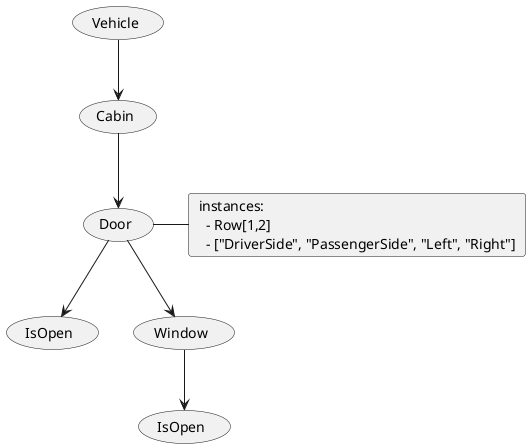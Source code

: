 @startuml
card "instances: \n  - Row[1,2] \n  - ["DriverSide", "PassengerSide", "Left", "Right"]" as C111
usecase Vehicle as N1
usecase Cabin as N11
usecase Door as N111
usecase IsOpen as N1112
usecase Window as N1111
usecase IsOpen as N11111
N1--> N11
N11--> N111
N111--> N1111
N111--> N1112
N1111--> N11111
N111 - C111
@enduml
